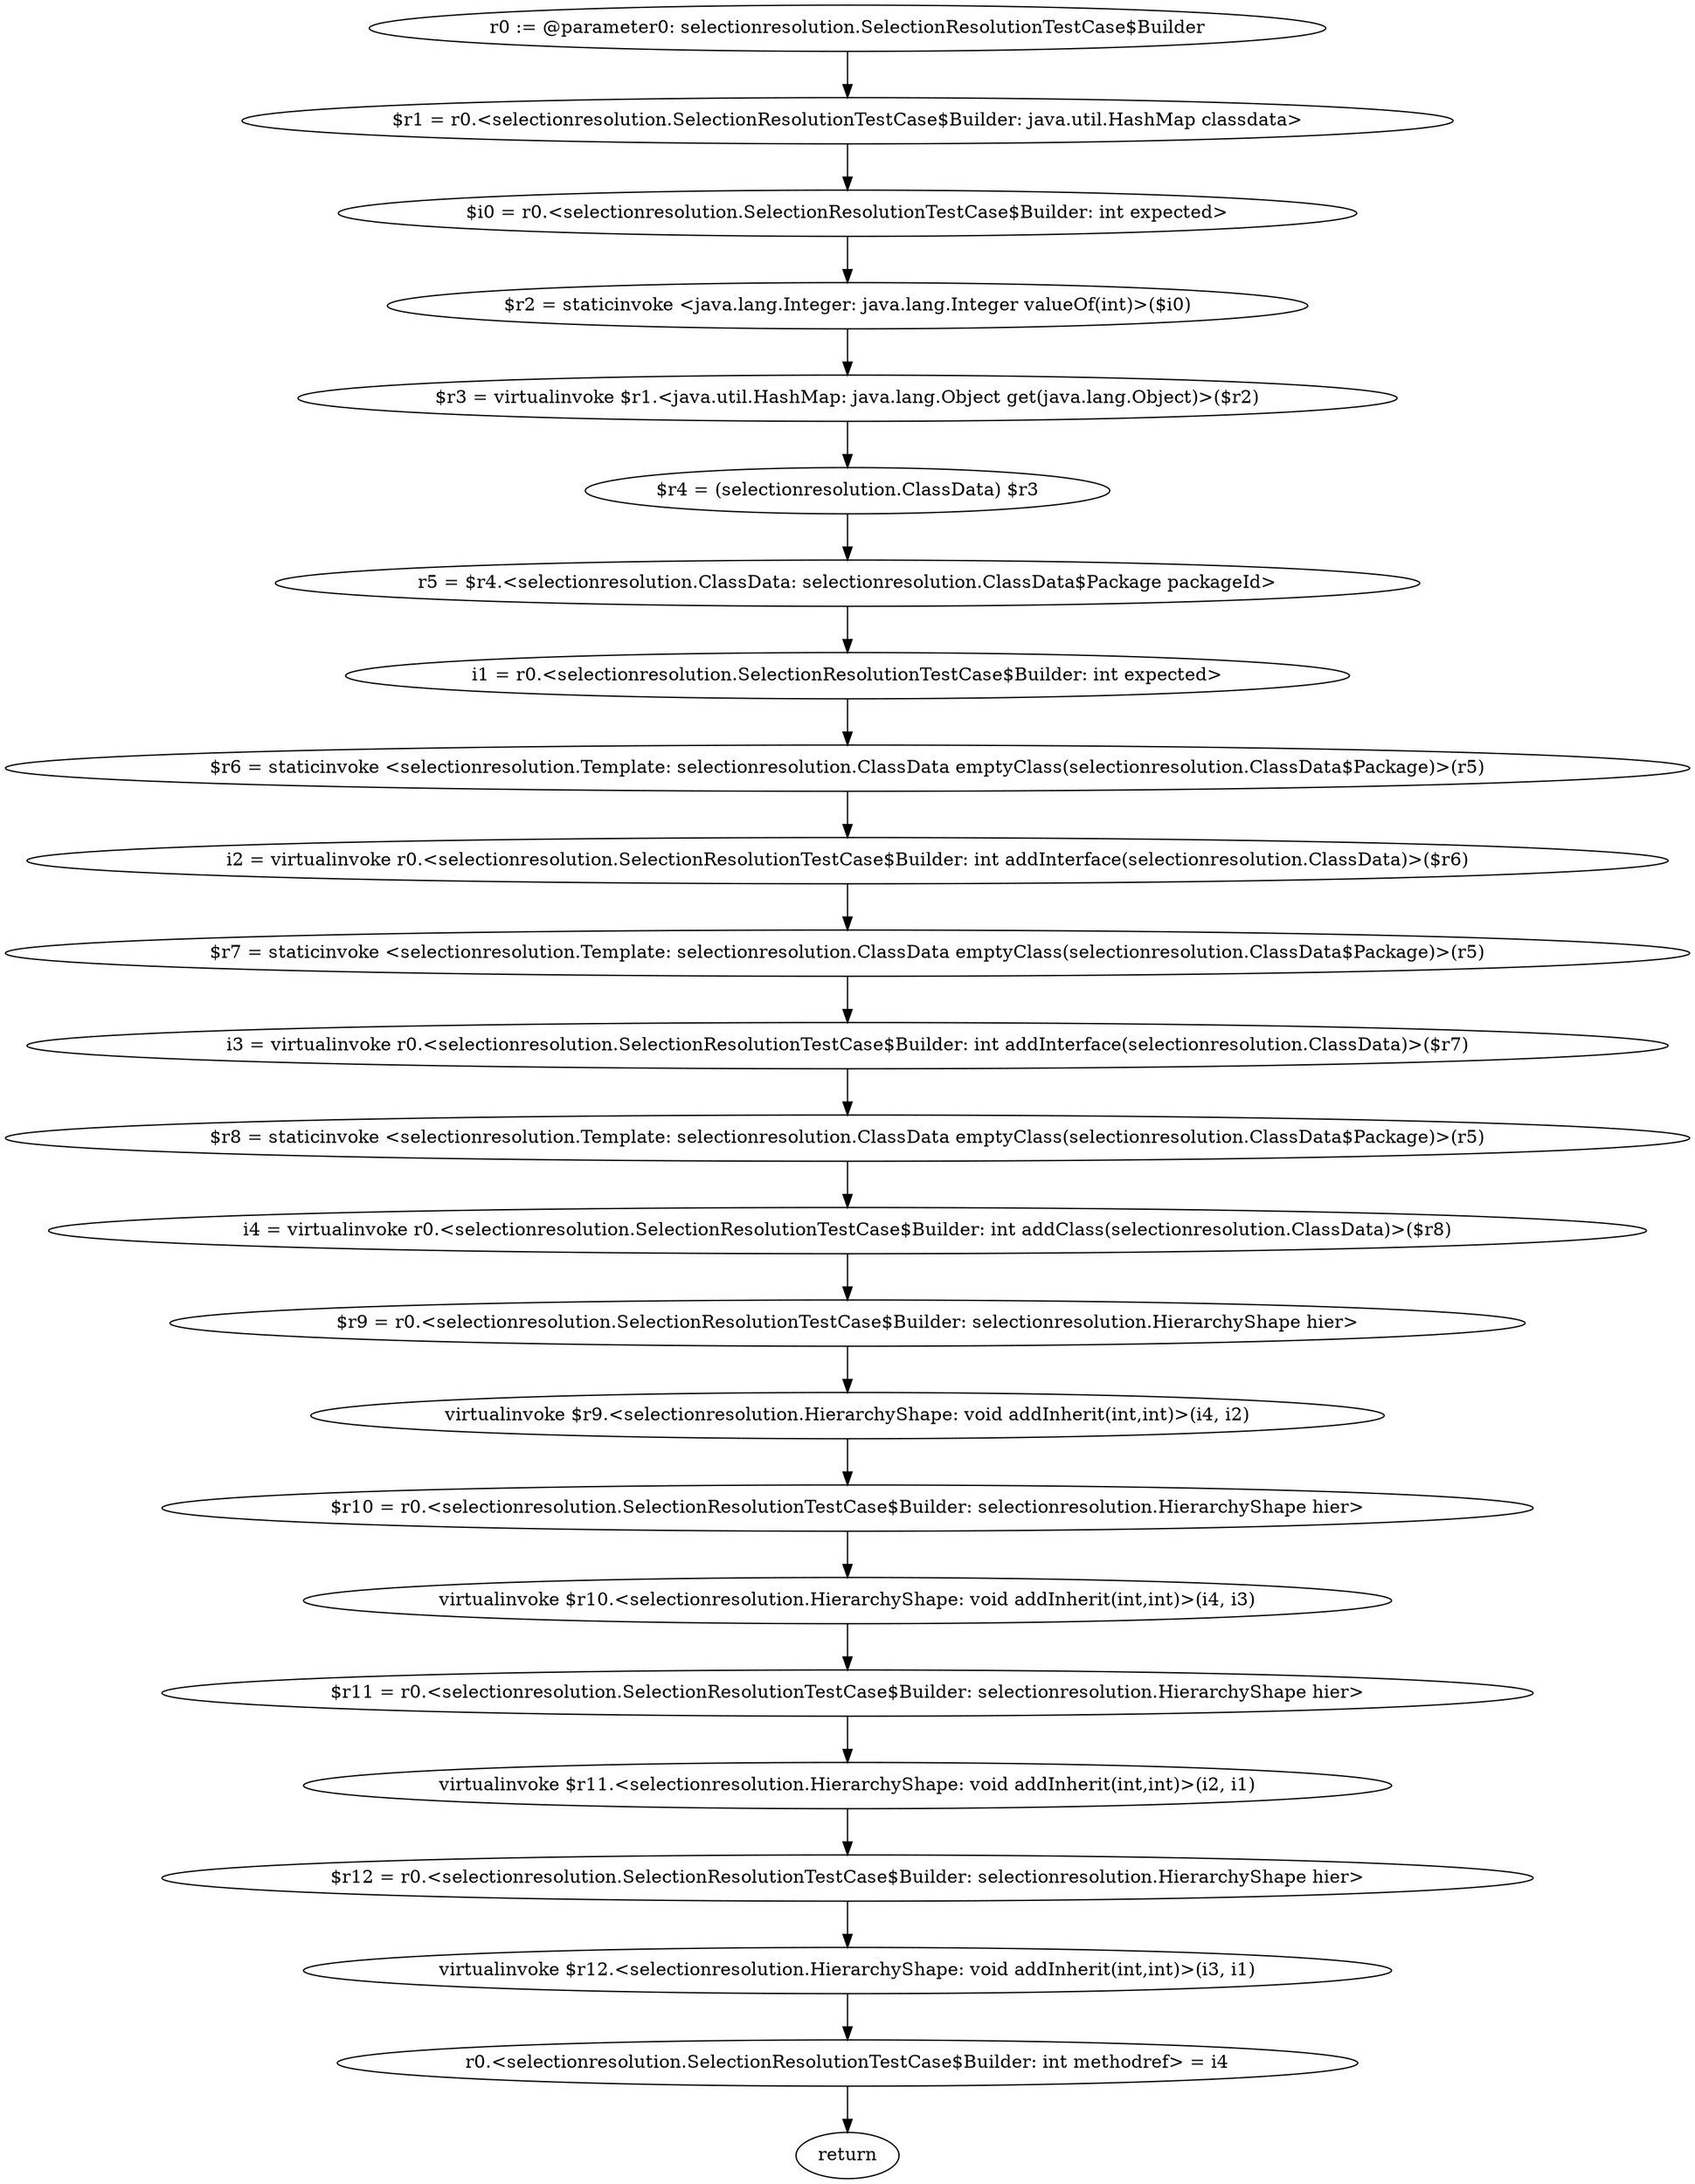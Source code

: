 digraph "unitGraph" {
    "r0 := @parameter0: selectionresolution.SelectionResolutionTestCase$Builder"
    "$r1 = r0.<selectionresolution.SelectionResolutionTestCase$Builder: java.util.HashMap classdata>"
    "$i0 = r0.<selectionresolution.SelectionResolutionTestCase$Builder: int expected>"
    "$r2 = staticinvoke <java.lang.Integer: java.lang.Integer valueOf(int)>($i0)"
    "$r3 = virtualinvoke $r1.<java.util.HashMap: java.lang.Object get(java.lang.Object)>($r2)"
    "$r4 = (selectionresolution.ClassData) $r3"
    "r5 = $r4.<selectionresolution.ClassData: selectionresolution.ClassData$Package packageId>"
    "i1 = r0.<selectionresolution.SelectionResolutionTestCase$Builder: int expected>"
    "$r6 = staticinvoke <selectionresolution.Template: selectionresolution.ClassData emptyClass(selectionresolution.ClassData$Package)>(r5)"
    "i2 = virtualinvoke r0.<selectionresolution.SelectionResolutionTestCase$Builder: int addInterface(selectionresolution.ClassData)>($r6)"
    "$r7 = staticinvoke <selectionresolution.Template: selectionresolution.ClassData emptyClass(selectionresolution.ClassData$Package)>(r5)"
    "i3 = virtualinvoke r0.<selectionresolution.SelectionResolutionTestCase$Builder: int addInterface(selectionresolution.ClassData)>($r7)"
    "$r8 = staticinvoke <selectionresolution.Template: selectionresolution.ClassData emptyClass(selectionresolution.ClassData$Package)>(r5)"
    "i4 = virtualinvoke r0.<selectionresolution.SelectionResolutionTestCase$Builder: int addClass(selectionresolution.ClassData)>($r8)"
    "$r9 = r0.<selectionresolution.SelectionResolutionTestCase$Builder: selectionresolution.HierarchyShape hier>"
    "virtualinvoke $r9.<selectionresolution.HierarchyShape: void addInherit(int,int)>(i4, i2)"
    "$r10 = r0.<selectionresolution.SelectionResolutionTestCase$Builder: selectionresolution.HierarchyShape hier>"
    "virtualinvoke $r10.<selectionresolution.HierarchyShape: void addInherit(int,int)>(i4, i3)"
    "$r11 = r0.<selectionresolution.SelectionResolutionTestCase$Builder: selectionresolution.HierarchyShape hier>"
    "virtualinvoke $r11.<selectionresolution.HierarchyShape: void addInherit(int,int)>(i2, i1)"
    "$r12 = r0.<selectionresolution.SelectionResolutionTestCase$Builder: selectionresolution.HierarchyShape hier>"
    "virtualinvoke $r12.<selectionresolution.HierarchyShape: void addInherit(int,int)>(i3, i1)"
    "r0.<selectionresolution.SelectionResolutionTestCase$Builder: int methodref> = i4"
    "return"
    "r0 := @parameter0: selectionresolution.SelectionResolutionTestCase$Builder"->"$r1 = r0.<selectionresolution.SelectionResolutionTestCase$Builder: java.util.HashMap classdata>";
    "$r1 = r0.<selectionresolution.SelectionResolutionTestCase$Builder: java.util.HashMap classdata>"->"$i0 = r0.<selectionresolution.SelectionResolutionTestCase$Builder: int expected>";
    "$i0 = r0.<selectionresolution.SelectionResolutionTestCase$Builder: int expected>"->"$r2 = staticinvoke <java.lang.Integer: java.lang.Integer valueOf(int)>($i0)";
    "$r2 = staticinvoke <java.lang.Integer: java.lang.Integer valueOf(int)>($i0)"->"$r3 = virtualinvoke $r1.<java.util.HashMap: java.lang.Object get(java.lang.Object)>($r2)";
    "$r3 = virtualinvoke $r1.<java.util.HashMap: java.lang.Object get(java.lang.Object)>($r2)"->"$r4 = (selectionresolution.ClassData) $r3";
    "$r4 = (selectionresolution.ClassData) $r3"->"r5 = $r4.<selectionresolution.ClassData: selectionresolution.ClassData$Package packageId>";
    "r5 = $r4.<selectionresolution.ClassData: selectionresolution.ClassData$Package packageId>"->"i1 = r0.<selectionresolution.SelectionResolutionTestCase$Builder: int expected>";
    "i1 = r0.<selectionresolution.SelectionResolutionTestCase$Builder: int expected>"->"$r6 = staticinvoke <selectionresolution.Template: selectionresolution.ClassData emptyClass(selectionresolution.ClassData$Package)>(r5)";
    "$r6 = staticinvoke <selectionresolution.Template: selectionresolution.ClassData emptyClass(selectionresolution.ClassData$Package)>(r5)"->"i2 = virtualinvoke r0.<selectionresolution.SelectionResolutionTestCase$Builder: int addInterface(selectionresolution.ClassData)>($r6)";
    "i2 = virtualinvoke r0.<selectionresolution.SelectionResolutionTestCase$Builder: int addInterface(selectionresolution.ClassData)>($r6)"->"$r7 = staticinvoke <selectionresolution.Template: selectionresolution.ClassData emptyClass(selectionresolution.ClassData$Package)>(r5)";
    "$r7 = staticinvoke <selectionresolution.Template: selectionresolution.ClassData emptyClass(selectionresolution.ClassData$Package)>(r5)"->"i3 = virtualinvoke r0.<selectionresolution.SelectionResolutionTestCase$Builder: int addInterface(selectionresolution.ClassData)>($r7)";
    "i3 = virtualinvoke r0.<selectionresolution.SelectionResolutionTestCase$Builder: int addInterface(selectionresolution.ClassData)>($r7)"->"$r8 = staticinvoke <selectionresolution.Template: selectionresolution.ClassData emptyClass(selectionresolution.ClassData$Package)>(r5)";
    "$r8 = staticinvoke <selectionresolution.Template: selectionresolution.ClassData emptyClass(selectionresolution.ClassData$Package)>(r5)"->"i4 = virtualinvoke r0.<selectionresolution.SelectionResolutionTestCase$Builder: int addClass(selectionresolution.ClassData)>($r8)";
    "i4 = virtualinvoke r0.<selectionresolution.SelectionResolutionTestCase$Builder: int addClass(selectionresolution.ClassData)>($r8)"->"$r9 = r0.<selectionresolution.SelectionResolutionTestCase$Builder: selectionresolution.HierarchyShape hier>";
    "$r9 = r0.<selectionresolution.SelectionResolutionTestCase$Builder: selectionresolution.HierarchyShape hier>"->"virtualinvoke $r9.<selectionresolution.HierarchyShape: void addInherit(int,int)>(i4, i2)";
    "virtualinvoke $r9.<selectionresolution.HierarchyShape: void addInherit(int,int)>(i4, i2)"->"$r10 = r0.<selectionresolution.SelectionResolutionTestCase$Builder: selectionresolution.HierarchyShape hier>";
    "$r10 = r0.<selectionresolution.SelectionResolutionTestCase$Builder: selectionresolution.HierarchyShape hier>"->"virtualinvoke $r10.<selectionresolution.HierarchyShape: void addInherit(int,int)>(i4, i3)";
    "virtualinvoke $r10.<selectionresolution.HierarchyShape: void addInherit(int,int)>(i4, i3)"->"$r11 = r0.<selectionresolution.SelectionResolutionTestCase$Builder: selectionresolution.HierarchyShape hier>";
    "$r11 = r0.<selectionresolution.SelectionResolutionTestCase$Builder: selectionresolution.HierarchyShape hier>"->"virtualinvoke $r11.<selectionresolution.HierarchyShape: void addInherit(int,int)>(i2, i1)";
    "virtualinvoke $r11.<selectionresolution.HierarchyShape: void addInherit(int,int)>(i2, i1)"->"$r12 = r0.<selectionresolution.SelectionResolutionTestCase$Builder: selectionresolution.HierarchyShape hier>";
    "$r12 = r0.<selectionresolution.SelectionResolutionTestCase$Builder: selectionresolution.HierarchyShape hier>"->"virtualinvoke $r12.<selectionresolution.HierarchyShape: void addInherit(int,int)>(i3, i1)";
    "virtualinvoke $r12.<selectionresolution.HierarchyShape: void addInherit(int,int)>(i3, i1)"->"r0.<selectionresolution.SelectionResolutionTestCase$Builder: int methodref> = i4";
    "r0.<selectionresolution.SelectionResolutionTestCase$Builder: int methodref> = i4"->"return";
}
